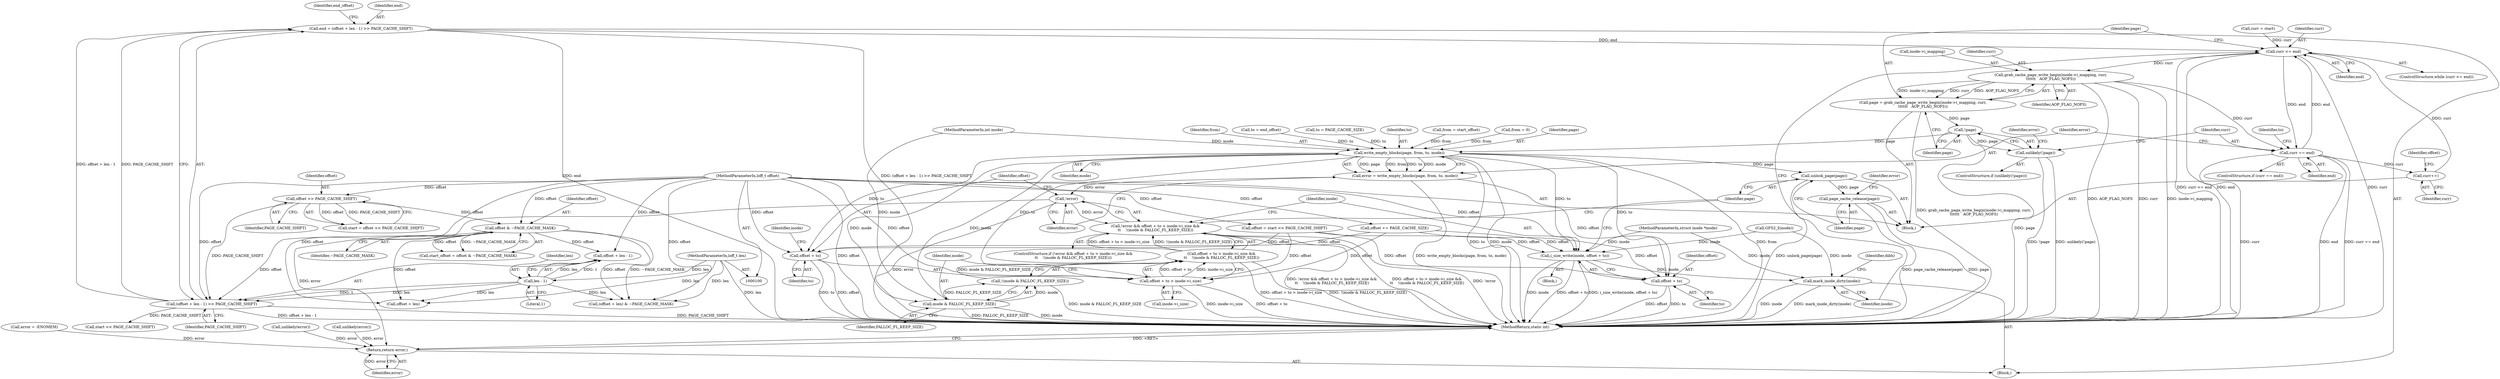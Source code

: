 digraph "1_linux_64dd153c83743af81f20924c6343652d731eeecb_1@integer" {
"1000126" [label="(Call,end = (offset + len - 1) >> PAGE_CACHE_SHIFT)"];
"1000128" [label="(Call,(offset + len - 1) >> PAGE_CACHE_SHIFT)"];
"1000122" [label="(Call,offset & ~PAGE_CACHE_MASK)"];
"1000116" [label="(Call,offset >> PAGE_CACHE_SHIFT)"];
"1000102" [label="(MethodParameterIn,loff_t offset)"];
"1000131" [label="(Call,len - 1)"];
"1000103" [label="(MethodParameterIn,loff_t len)"];
"1000197" [label="(Call,curr <= end)"];
"1000203" [label="(Call,grab_cache_page_write_begin(inode->i_mapping, curr,\n\t\t\t\t\t\t   AOP_FLAG_NOFS))"];
"1000201" [label="(Call,page = grab_cache_page_write_begin(inode->i_mapping, curr,\n\t\t\t\t\t\t   AOP_FLAG_NOFS))"];
"1000211" [label="(Call,!page)"];
"1000210" [label="(Call,unlikely(!page))"];
"1000228" [label="(Call,write_empty_blocks(page, from, to, mode))"];
"1000226" [label="(Call,error = write_empty_blocks(page, from, to, mode))"];
"1000235" [label="(Call,!error)"];
"1000234" [label="(Call,!error && offset + to > inode->i_size &&\n\t\t    !(mode & FALLOC_FL_KEEP_SIZE))"];
"1000275" [label="(Return,return error;)"];
"1000238" [label="(Call,offset + to > inode->i_size)"];
"1000237" [label="(Call,offset + to > inode->i_size &&\n\t\t    !(mode & FALLOC_FL_KEEP_SIZE))"];
"1000239" [label="(Call,offset + to)"];
"1000246" [label="(Call,mode & FALLOC_FL_KEEP_SIZE)"];
"1000245" [label="(Call,!(mode & FALLOC_FL_KEEP_SIZE))"];
"1000250" [label="(Call,i_size_write(inode, offset + to))"];
"1000270" [label="(Call,mark_inode_dirty(inode))"];
"1000252" [label="(Call,offset + to)"];
"1000255" [label="(Call,unlock_page(page))"];
"1000257" [label="(Call,page_cache_release(page))"];
"1000220" [label="(Call,curr == end)"];
"1000262" [label="(Call,curr++)"];
"1000219" [label="(ControlStructure,if (curr == end))"];
"1000202" [label="(Identifier,page)"];
"1000267" [label="(Call,from = 0)"];
"1000200" [label="(Block,)"];
"1000222" [label="(Identifier,end)"];
"1000187" [label="(Call,start << PAGE_CACHE_SHIFT)"];
"1000123" [label="(Identifier,offset)"];
"1000231" [label="(Identifier,to)"];
"1000214" [label="(Call,error = -ENOMEM)"];
"1000270" [label="(Call,mark_inode_dirty(inode))"];
"1000220" [label="(Call,curr == end)"];
"1000265" [label="(Identifier,offset)"];
"1000203" [label="(Call,grab_cache_page_write_begin(inode->i_mapping, curr,\n\t\t\t\t\t\t   AOP_FLAG_NOFS))"];
"1000190" [label="(Call,from = start_offset)"];
"1000140" [label="(Call,(offset + len) & ~PAGE_CACHE_MASK)"];
"1000243" [label="(Identifier,inode)"];
"1000114" [label="(Call,start = offset >> PAGE_CACHE_SHIFT)"];
"1000236" [label="(Identifier,error)"];
"1000241" [label="(Identifier,to)"];
"1000252" [label="(Call,offset + to)"];
"1000129" [label="(Call,offset + len - 1)"];
"1000104" [label="(MethodParameterIn,int mode)"];
"1000198" [label="(Identifier,curr)"];
"1000197" [label="(Call,curr <= end)"];
"1000160" [label="(Call,unlikely(error))"];
"1000258" [label="(Identifier,page)"];
"1000228" [label="(Call,write_empty_blocks(page, from, to, mode))"];
"1000182" [label="(Call,curr = start)"];
"1000224" [label="(Identifier,to)"];
"1000212" [label="(Identifier,page)"];
"1000260" [label="(Identifier,error)"];
"1000226" [label="(Call,error = write_empty_blocks(page, from, to, mode))"];
"1000215" [label="(Identifier,error)"];
"1000179" [label="(Call,unlikely(error))"];
"1000245" [label="(Call,!(mode & FALLOC_FL_KEEP_SIZE))"];
"1000253" [label="(Identifier,offset)"];
"1000257" [label="(Call,page_cache_release(page))"];
"1000102" [label="(MethodParameterIn,loff_t offset)"];
"1000242" [label="(Call,inode->i_size)"];
"1000103" [label="(MethodParameterIn,loff_t len)"];
"1000262" [label="(Call,curr++)"];
"1000229" [label="(Identifier,page)"];
"1000248" [label="(Identifier,FALLOC_FL_KEEP_SIZE)"];
"1000132" [label="(Identifier,len)"];
"1000105" [label="(Block,)"];
"1000238" [label="(Call,offset + to > inode->i_size)"];
"1000277" [label="(MethodReturn,static int)"];
"1000251" [label="(Identifier,inode)"];
"1000131" [label="(Call,len - 1)"];
"1000230" [label="(Identifier,from)"];
"1000276" [label="(Identifier,error)"];
"1000227" [label="(Identifier,error)"];
"1000134" [label="(Identifier,PAGE_CACHE_SHIFT)"];
"1000209" [label="(ControlStructure,if (unlikely(!page)))"];
"1000201" [label="(Call,page = grab_cache_page_write_begin(inode->i_mapping, curr,\n\t\t\t\t\t\t   AOP_FLAG_NOFS))"];
"1000196" [label="(ControlStructure,while (curr <= end))"];
"1000204" [label="(Call,inode->i_mapping)"];
"1000249" [label="(Block,)"];
"1000250" [label="(Call,i_size_write(inode, offset + to))"];
"1000141" [label="(Call,offset + len)"];
"1000247" [label="(Identifier,mode)"];
"1000255" [label="(Call,unlock_page(page))"];
"1000271" [label="(Identifier,inode)"];
"1000246" [label="(Call,mode & FALLOC_FL_KEEP_SIZE)"];
"1000120" [label="(Call,start_offset = offset & ~PAGE_CACHE_MASK)"];
"1000124" [label="(Identifier,~PAGE_CACHE_MASK)"];
"1000232" [label="(Identifier,mode)"];
"1000223" [label="(Call,to = end_offset)"];
"1000233" [label="(ControlStructure,if (!error && offset + to > inode->i_size &&\n\t\t    !(mode & FALLOC_FL_KEEP_SIZE)))"];
"1000210" [label="(Call,unlikely(!page))"];
"1000101" [label="(MethodParameterIn,struct inode *inode)"];
"1000235" [label="(Call,!error)"];
"1000199" [label="(Identifier,end)"];
"1000109" [label="(Call,GFS2_I(inode))"];
"1000139" [label="(Identifier,end_offset)"];
"1000118" [label="(Identifier,PAGE_CACHE_SHIFT)"];
"1000211" [label="(Call,!page)"];
"1000263" [label="(Identifier,curr)"];
"1000207" [label="(Identifier,curr)"];
"1000275" [label="(Return,return error;)"];
"1000116" [label="(Call,offset >> PAGE_CACHE_SHIFT)"];
"1000273" [label="(Identifier,dibh)"];
"1000128" [label="(Call,(offset + len - 1) >> PAGE_CACHE_SHIFT)"];
"1000133" [label="(Literal,1)"];
"1000221" [label="(Identifier,curr)"];
"1000126" [label="(Call,end = (offset + len - 1) >> PAGE_CACHE_SHIFT)"];
"1000208" [label="(Identifier,AOP_FLAG_NOFS)"];
"1000117" [label="(Identifier,offset)"];
"1000254" [label="(Identifier,to)"];
"1000234" [label="(Call,!error && offset + to > inode->i_size &&\n\t\t    !(mode & FALLOC_FL_KEEP_SIZE))"];
"1000237" [label="(Call,offset + to > inode->i_size &&\n\t\t    !(mode & FALLOC_FL_KEEP_SIZE))"];
"1000185" [label="(Call,offset = start << PAGE_CACHE_SHIFT)"];
"1000264" [label="(Call,offset += PAGE_CACHE_SIZE)"];
"1000122" [label="(Call,offset & ~PAGE_CACHE_MASK)"];
"1000256" [label="(Identifier,page)"];
"1000193" [label="(Call,to = PAGE_CACHE_SIZE)"];
"1000127" [label="(Identifier,end)"];
"1000240" [label="(Identifier,offset)"];
"1000239" [label="(Call,offset + to)"];
"1000126" -> "1000105"  [label="AST: "];
"1000126" -> "1000128"  [label="CFG: "];
"1000127" -> "1000126"  [label="AST: "];
"1000128" -> "1000126"  [label="AST: "];
"1000139" -> "1000126"  [label="CFG: "];
"1000126" -> "1000277"  [label="DDG: end"];
"1000126" -> "1000277"  [label="DDG: (offset + len - 1) >> PAGE_CACHE_SHIFT"];
"1000128" -> "1000126"  [label="DDG: offset + len - 1"];
"1000128" -> "1000126"  [label="DDG: PAGE_CACHE_SHIFT"];
"1000126" -> "1000197"  [label="DDG: end"];
"1000128" -> "1000134"  [label="CFG: "];
"1000129" -> "1000128"  [label="AST: "];
"1000134" -> "1000128"  [label="AST: "];
"1000128" -> "1000277"  [label="DDG: offset + len - 1"];
"1000128" -> "1000277"  [label="DDG: PAGE_CACHE_SHIFT"];
"1000122" -> "1000128"  [label="DDG: offset"];
"1000102" -> "1000128"  [label="DDG: offset"];
"1000131" -> "1000128"  [label="DDG: len"];
"1000131" -> "1000128"  [label="DDG: 1"];
"1000116" -> "1000128"  [label="DDG: PAGE_CACHE_SHIFT"];
"1000128" -> "1000187"  [label="DDG: PAGE_CACHE_SHIFT"];
"1000122" -> "1000120"  [label="AST: "];
"1000122" -> "1000124"  [label="CFG: "];
"1000123" -> "1000122"  [label="AST: "];
"1000124" -> "1000122"  [label="AST: "];
"1000120" -> "1000122"  [label="CFG: "];
"1000122" -> "1000120"  [label="DDG: offset"];
"1000122" -> "1000120"  [label="DDG: ~PAGE_CACHE_MASK"];
"1000116" -> "1000122"  [label="DDG: offset"];
"1000102" -> "1000122"  [label="DDG: offset"];
"1000122" -> "1000129"  [label="DDG: offset"];
"1000122" -> "1000140"  [label="DDG: offset"];
"1000122" -> "1000140"  [label="DDG: ~PAGE_CACHE_MASK"];
"1000122" -> "1000141"  [label="DDG: offset"];
"1000116" -> "1000114"  [label="AST: "];
"1000116" -> "1000118"  [label="CFG: "];
"1000117" -> "1000116"  [label="AST: "];
"1000118" -> "1000116"  [label="AST: "];
"1000114" -> "1000116"  [label="CFG: "];
"1000116" -> "1000114"  [label="DDG: offset"];
"1000116" -> "1000114"  [label="DDG: PAGE_CACHE_SHIFT"];
"1000102" -> "1000116"  [label="DDG: offset"];
"1000102" -> "1000100"  [label="AST: "];
"1000102" -> "1000277"  [label="DDG: offset"];
"1000102" -> "1000129"  [label="DDG: offset"];
"1000102" -> "1000140"  [label="DDG: offset"];
"1000102" -> "1000141"  [label="DDG: offset"];
"1000102" -> "1000185"  [label="DDG: offset"];
"1000102" -> "1000238"  [label="DDG: offset"];
"1000102" -> "1000239"  [label="DDG: offset"];
"1000102" -> "1000250"  [label="DDG: offset"];
"1000102" -> "1000252"  [label="DDG: offset"];
"1000102" -> "1000264"  [label="DDG: offset"];
"1000131" -> "1000129"  [label="AST: "];
"1000131" -> "1000133"  [label="CFG: "];
"1000132" -> "1000131"  [label="AST: "];
"1000133" -> "1000131"  [label="AST: "];
"1000129" -> "1000131"  [label="CFG: "];
"1000131" -> "1000129"  [label="DDG: len"];
"1000131" -> "1000129"  [label="DDG: 1"];
"1000103" -> "1000131"  [label="DDG: len"];
"1000131" -> "1000140"  [label="DDG: len"];
"1000131" -> "1000141"  [label="DDG: len"];
"1000103" -> "1000100"  [label="AST: "];
"1000103" -> "1000277"  [label="DDG: len"];
"1000103" -> "1000140"  [label="DDG: len"];
"1000103" -> "1000141"  [label="DDG: len"];
"1000197" -> "1000196"  [label="AST: "];
"1000197" -> "1000199"  [label="CFG: "];
"1000198" -> "1000197"  [label="AST: "];
"1000199" -> "1000197"  [label="AST: "];
"1000202" -> "1000197"  [label="CFG: "];
"1000271" -> "1000197"  [label="CFG: "];
"1000197" -> "1000277"  [label="DDG: curr <= end"];
"1000197" -> "1000277"  [label="DDG: end"];
"1000197" -> "1000277"  [label="DDG: curr"];
"1000262" -> "1000197"  [label="DDG: curr"];
"1000182" -> "1000197"  [label="DDG: curr"];
"1000220" -> "1000197"  [label="DDG: end"];
"1000197" -> "1000203"  [label="DDG: curr"];
"1000197" -> "1000220"  [label="DDG: end"];
"1000203" -> "1000201"  [label="AST: "];
"1000203" -> "1000208"  [label="CFG: "];
"1000204" -> "1000203"  [label="AST: "];
"1000207" -> "1000203"  [label="AST: "];
"1000208" -> "1000203"  [label="AST: "];
"1000201" -> "1000203"  [label="CFG: "];
"1000203" -> "1000277"  [label="DDG: AOP_FLAG_NOFS"];
"1000203" -> "1000277"  [label="DDG: curr"];
"1000203" -> "1000277"  [label="DDG: inode->i_mapping"];
"1000203" -> "1000201"  [label="DDG: inode->i_mapping"];
"1000203" -> "1000201"  [label="DDG: curr"];
"1000203" -> "1000201"  [label="DDG: AOP_FLAG_NOFS"];
"1000203" -> "1000220"  [label="DDG: curr"];
"1000201" -> "1000200"  [label="AST: "];
"1000202" -> "1000201"  [label="AST: "];
"1000212" -> "1000201"  [label="CFG: "];
"1000201" -> "1000277"  [label="DDG: grab_cache_page_write_begin(inode->i_mapping, curr,\n\t\t\t\t\t\t   AOP_FLAG_NOFS)"];
"1000201" -> "1000211"  [label="DDG: page"];
"1000211" -> "1000210"  [label="AST: "];
"1000211" -> "1000212"  [label="CFG: "];
"1000212" -> "1000211"  [label="AST: "];
"1000210" -> "1000211"  [label="CFG: "];
"1000211" -> "1000277"  [label="DDG: page"];
"1000211" -> "1000210"  [label="DDG: page"];
"1000211" -> "1000228"  [label="DDG: page"];
"1000210" -> "1000209"  [label="AST: "];
"1000215" -> "1000210"  [label="CFG: "];
"1000221" -> "1000210"  [label="CFG: "];
"1000210" -> "1000277"  [label="DDG: unlikely(!page)"];
"1000210" -> "1000277"  [label="DDG: !page"];
"1000228" -> "1000226"  [label="AST: "];
"1000228" -> "1000232"  [label="CFG: "];
"1000229" -> "1000228"  [label="AST: "];
"1000230" -> "1000228"  [label="AST: "];
"1000231" -> "1000228"  [label="AST: "];
"1000232" -> "1000228"  [label="AST: "];
"1000226" -> "1000228"  [label="CFG: "];
"1000228" -> "1000277"  [label="DDG: to"];
"1000228" -> "1000277"  [label="DDG: mode"];
"1000228" -> "1000277"  [label="DDG: from"];
"1000228" -> "1000226"  [label="DDG: page"];
"1000228" -> "1000226"  [label="DDG: from"];
"1000228" -> "1000226"  [label="DDG: to"];
"1000228" -> "1000226"  [label="DDG: mode"];
"1000267" -> "1000228"  [label="DDG: from"];
"1000190" -> "1000228"  [label="DDG: from"];
"1000193" -> "1000228"  [label="DDG: to"];
"1000223" -> "1000228"  [label="DDG: to"];
"1000246" -> "1000228"  [label="DDG: mode"];
"1000104" -> "1000228"  [label="DDG: mode"];
"1000228" -> "1000238"  [label="DDG: to"];
"1000228" -> "1000239"  [label="DDG: to"];
"1000228" -> "1000246"  [label="DDG: mode"];
"1000228" -> "1000250"  [label="DDG: to"];
"1000228" -> "1000252"  [label="DDG: to"];
"1000228" -> "1000255"  [label="DDG: page"];
"1000226" -> "1000200"  [label="AST: "];
"1000227" -> "1000226"  [label="AST: "];
"1000236" -> "1000226"  [label="CFG: "];
"1000226" -> "1000277"  [label="DDG: write_empty_blocks(page, from, to, mode)"];
"1000226" -> "1000235"  [label="DDG: error"];
"1000235" -> "1000234"  [label="AST: "];
"1000235" -> "1000236"  [label="CFG: "];
"1000236" -> "1000235"  [label="AST: "];
"1000240" -> "1000235"  [label="CFG: "];
"1000234" -> "1000235"  [label="CFG: "];
"1000235" -> "1000277"  [label="DDG: error"];
"1000235" -> "1000234"  [label="DDG: error"];
"1000235" -> "1000275"  [label="DDG: error"];
"1000234" -> "1000233"  [label="AST: "];
"1000234" -> "1000237"  [label="CFG: "];
"1000237" -> "1000234"  [label="AST: "];
"1000251" -> "1000234"  [label="CFG: "];
"1000256" -> "1000234"  [label="CFG: "];
"1000234" -> "1000277"  [label="DDG: offset + to > inode->i_size &&\n\t\t    !(mode & FALLOC_FL_KEEP_SIZE)"];
"1000234" -> "1000277"  [label="DDG: !error"];
"1000234" -> "1000277"  [label="DDG: !error && offset + to > inode->i_size &&\n\t\t    !(mode & FALLOC_FL_KEEP_SIZE)"];
"1000237" -> "1000234"  [label="DDG: offset + to > inode->i_size"];
"1000237" -> "1000234"  [label="DDG: !(mode & FALLOC_FL_KEEP_SIZE)"];
"1000275" -> "1000105"  [label="AST: "];
"1000275" -> "1000276"  [label="CFG: "];
"1000276" -> "1000275"  [label="AST: "];
"1000277" -> "1000275"  [label="CFG: "];
"1000275" -> "1000277"  [label="DDG: <RET>"];
"1000276" -> "1000275"  [label="DDG: error"];
"1000179" -> "1000275"  [label="DDG: error"];
"1000214" -> "1000275"  [label="DDG: error"];
"1000160" -> "1000275"  [label="DDG: error"];
"1000238" -> "1000237"  [label="AST: "];
"1000238" -> "1000242"  [label="CFG: "];
"1000239" -> "1000238"  [label="AST: "];
"1000242" -> "1000238"  [label="AST: "];
"1000247" -> "1000238"  [label="CFG: "];
"1000237" -> "1000238"  [label="CFG: "];
"1000238" -> "1000277"  [label="DDG: offset + to"];
"1000238" -> "1000277"  [label="DDG: inode->i_size"];
"1000238" -> "1000237"  [label="DDG: offset + to"];
"1000238" -> "1000237"  [label="DDG: inode->i_size"];
"1000185" -> "1000238"  [label="DDG: offset"];
"1000264" -> "1000238"  [label="DDG: offset"];
"1000237" -> "1000245"  [label="CFG: "];
"1000245" -> "1000237"  [label="AST: "];
"1000237" -> "1000277"  [label="DDG: !(mode & FALLOC_FL_KEEP_SIZE)"];
"1000237" -> "1000277"  [label="DDG: offset + to > inode->i_size"];
"1000245" -> "1000237"  [label="DDG: mode & FALLOC_FL_KEEP_SIZE"];
"1000239" -> "1000241"  [label="CFG: "];
"1000240" -> "1000239"  [label="AST: "];
"1000241" -> "1000239"  [label="AST: "];
"1000243" -> "1000239"  [label="CFG: "];
"1000239" -> "1000277"  [label="DDG: offset"];
"1000239" -> "1000277"  [label="DDG: to"];
"1000185" -> "1000239"  [label="DDG: offset"];
"1000264" -> "1000239"  [label="DDG: offset"];
"1000246" -> "1000245"  [label="AST: "];
"1000246" -> "1000248"  [label="CFG: "];
"1000247" -> "1000246"  [label="AST: "];
"1000248" -> "1000246"  [label="AST: "];
"1000245" -> "1000246"  [label="CFG: "];
"1000246" -> "1000277"  [label="DDG: FALLOC_FL_KEEP_SIZE"];
"1000246" -> "1000277"  [label="DDG: mode"];
"1000246" -> "1000245"  [label="DDG: mode"];
"1000246" -> "1000245"  [label="DDG: FALLOC_FL_KEEP_SIZE"];
"1000104" -> "1000246"  [label="DDG: mode"];
"1000245" -> "1000277"  [label="DDG: mode & FALLOC_FL_KEEP_SIZE"];
"1000250" -> "1000249"  [label="AST: "];
"1000250" -> "1000252"  [label="CFG: "];
"1000251" -> "1000250"  [label="AST: "];
"1000252" -> "1000250"  [label="AST: "];
"1000256" -> "1000250"  [label="CFG: "];
"1000250" -> "1000277"  [label="DDG: inode"];
"1000250" -> "1000277"  [label="DDG: offset + to"];
"1000250" -> "1000277"  [label="DDG: i_size_write(inode, offset + to)"];
"1000109" -> "1000250"  [label="DDG: inode"];
"1000101" -> "1000250"  [label="DDG: inode"];
"1000185" -> "1000250"  [label="DDG: offset"];
"1000264" -> "1000250"  [label="DDG: offset"];
"1000250" -> "1000270"  [label="DDG: inode"];
"1000270" -> "1000105"  [label="AST: "];
"1000270" -> "1000271"  [label="CFG: "];
"1000271" -> "1000270"  [label="AST: "];
"1000273" -> "1000270"  [label="CFG: "];
"1000270" -> "1000277"  [label="DDG: mark_inode_dirty(inode)"];
"1000270" -> "1000277"  [label="DDG: inode"];
"1000109" -> "1000270"  [label="DDG: inode"];
"1000101" -> "1000270"  [label="DDG: inode"];
"1000252" -> "1000254"  [label="CFG: "];
"1000253" -> "1000252"  [label="AST: "];
"1000254" -> "1000252"  [label="AST: "];
"1000252" -> "1000277"  [label="DDG: offset"];
"1000252" -> "1000277"  [label="DDG: to"];
"1000185" -> "1000252"  [label="DDG: offset"];
"1000264" -> "1000252"  [label="DDG: offset"];
"1000255" -> "1000200"  [label="AST: "];
"1000255" -> "1000256"  [label="CFG: "];
"1000256" -> "1000255"  [label="AST: "];
"1000258" -> "1000255"  [label="CFG: "];
"1000255" -> "1000277"  [label="DDG: unlock_page(page)"];
"1000255" -> "1000257"  [label="DDG: page"];
"1000257" -> "1000200"  [label="AST: "];
"1000257" -> "1000258"  [label="CFG: "];
"1000258" -> "1000257"  [label="AST: "];
"1000260" -> "1000257"  [label="CFG: "];
"1000257" -> "1000277"  [label="DDG: page"];
"1000257" -> "1000277"  [label="DDG: page_cache_release(page)"];
"1000220" -> "1000219"  [label="AST: "];
"1000220" -> "1000222"  [label="CFG: "];
"1000221" -> "1000220"  [label="AST: "];
"1000222" -> "1000220"  [label="AST: "];
"1000224" -> "1000220"  [label="CFG: "];
"1000227" -> "1000220"  [label="CFG: "];
"1000220" -> "1000277"  [label="DDG: curr"];
"1000220" -> "1000277"  [label="DDG: end"];
"1000220" -> "1000277"  [label="DDG: curr == end"];
"1000220" -> "1000262"  [label="DDG: curr"];
"1000262" -> "1000200"  [label="AST: "];
"1000262" -> "1000263"  [label="CFG: "];
"1000263" -> "1000262"  [label="AST: "];
"1000265" -> "1000262"  [label="CFG: "];
}
